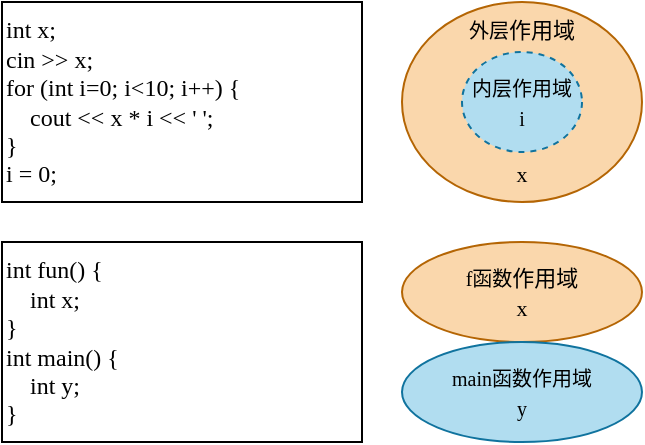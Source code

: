 <mxfile version="22.1.11" type="device">
  <diagram name="Page-1" id="PBCnf8TFzFgMhkbk51IA">
    <mxGraphModel dx="674" dy="463" grid="1" gridSize="10" guides="1" tooltips="1" connect="1" arrows="1" fold="1" page="1" pageScale="1" pageWidth="850" pageHeight="1100" math="0" shadow="0">
      <root>
        <mxCell id="0" />
        <mxCell id="1" parent="0" />
        <mxCell id="mYoQWFhzLwEe3C6GHLzv-1" value="&lt;font face=&quot;consolas&quot;&gt;int x;&lt;br&gt;cin &amp;gt;&amp;gt; x;&lt;br&gt;for (int i=0; i&amp;lt;10; i++) {&lt;br&gt;&amp;nbsp; &amp;nbsp; cout &amp;lt;&amp;lt; x * i &amp;lt;&amp;lt; &#39; &#39;;&lt;br&gt;}&lt;br&gt;i = 0;&lt;br&gt;&lt;/font&gt;" style="text;html=1;strokeColor=default;fillColor=none;align=left;verticalAlign=middle;whiteSpace=wrap;rounded=0;" parent="1" vertex="1">
          <mxGeometry x="160" y="160" width="180" height="100" as="geometry" />
        </mxCell>
        <mxCell id="mYoQWFhzLwEe3C6GHLzv-2" value="&lt;font style=&quot;&quot; face=&quot;consolas&quot;&gt;&lt;font style=&quot;font-size: 10px;&quot;&gt;外层&lt;/font&gt;&lt;span style=&quot;font-size: 11px;&quot;&gt;作用域&lt;br&gt;&lt;/span&gt;&lt;br&gt;&lt;br&gt;&lt;br&gt;&lt;br&gt;&lt;span style=&quot;font-size: 11px;&quot;&gt;x&lt;/span&gt;&lt;/font&gt;" style="ellipse;whiteSpace=wrap;html=1;fillColor=#fad7ac;strokeColor=#b46504;" parent="1" vertex="1">
          <mxGeometry x="360" y="160" width="120" height="100" as="geometry" />
        </mxCell>
        <mxCell id="mYoQWFhzLwEe3C6GHLzv-5" value="&lt;font style=&quot;font-size: 10px;&quot; face=&quot;consolas&quot;&gt;内层作用域&lt;br&gt;i&lt;br&gt;&lt;/font&gt;" style="ellipse;whiteSpace=wrap;html=1;fillColor=#b1ddf0;strokeColor=#10739e;dashed=1;" parent="1" vertex="1">
          <mxGeometry x="390" y="185" width="60" height="50" as="geometry" />
        </mxCell>
        <mxCell id="mYoQWFhzLwEe3C6GHLzv-6" value="&lt;font face=&quot;consolas&quot;&gt;int fun() {&lt;br&gt;&amp;nbsp; &amp;nbsp; int x;&lt;br&gt;}&lt;br&gt;int main() {&lt;br&gt;&amp;nbsp; &amp;nbsp; int y;&lt;br&gt;}&lt;br&gt;&lt;/font&gt;" style="text;html=1;strokeColor=default;fillColor=none;align=left;verticalAlign=middle;whiteSpace=wrap;rounded=0;" parent="1" vertex="1">
          <mxGeometry x="160" y="280" width="180" height="100" as="geometry" />
        </mxCell>
        <mxCell id="mYoQWFhzLwEe3C6GHLzv-7" value="&lt;font style=&quot;&quot; face=&quot;consolas&quot;&gt;&lt;span style=&quot;font-size: 10px;&quot;&gt;f函数&lt;/span&gt;&lt;span style=&quot;font-size: 11px;&quot;&gt;作用域&lt;/span&gt;&lt;br&gt;&lt;span style=&quot;font-size: 11px;&quot;&gt;x&lt;/span&gt;&lt;/font&gt;" style="ellipse;whiteSpace=wrap;html=1;fillColor=#fad7ac;strokeColor=#b46504;" parent="1" vertex="1">
          <mxGeometry x="360" y="280" width="120" height="50" as="geometry" />
        </mxCell>
        <mxCell id="mYoQWFhzLwEe3C6GHLzv-8" value="&lt;font style=&quot;font-size: 10px;&quot; face=&quot;consolas&quot;&gt;main函数作用域&lt;br&gt;y&lt;br&gt;&lt;/font&gt;" style="ellipse;whiteSpace=wrap;html=1;fillColor=#b1ddf0;strokeColor=#10739e;" parent="1" vertex="1">
          <mxGeometry x="360" y="330" width="120" height="50" as="geometry" />
        </mxCell>
      </root>
    </mxGraphModel>
  </diagram>
</mxfile>
